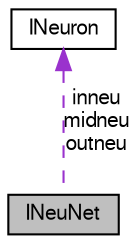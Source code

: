 digraph G
{
  edge [fontname="FreeSans",fontsize="10",labelfontname="FreeSans",labelfontsize="10"];
  node [fontname="FreeSans",fontsize="10",shape=record];
  Node1 [label="INeuNet",height=0.2,width=0.4,color="black", fillcolor="grey75", style="filled" fontcolor="black"];
  Node2 -> Node1 [dir=back,color="darkorchid3",fontsize="10",style="dashed",label="inneu\nmidneu\noutneu",fontname="FreeSans"];
  Node2 [label="INeuron",height=0.2,width=0.4,color="black", fillcolor="white", style="filled",URL="$class_i_neuron.html"];
}
